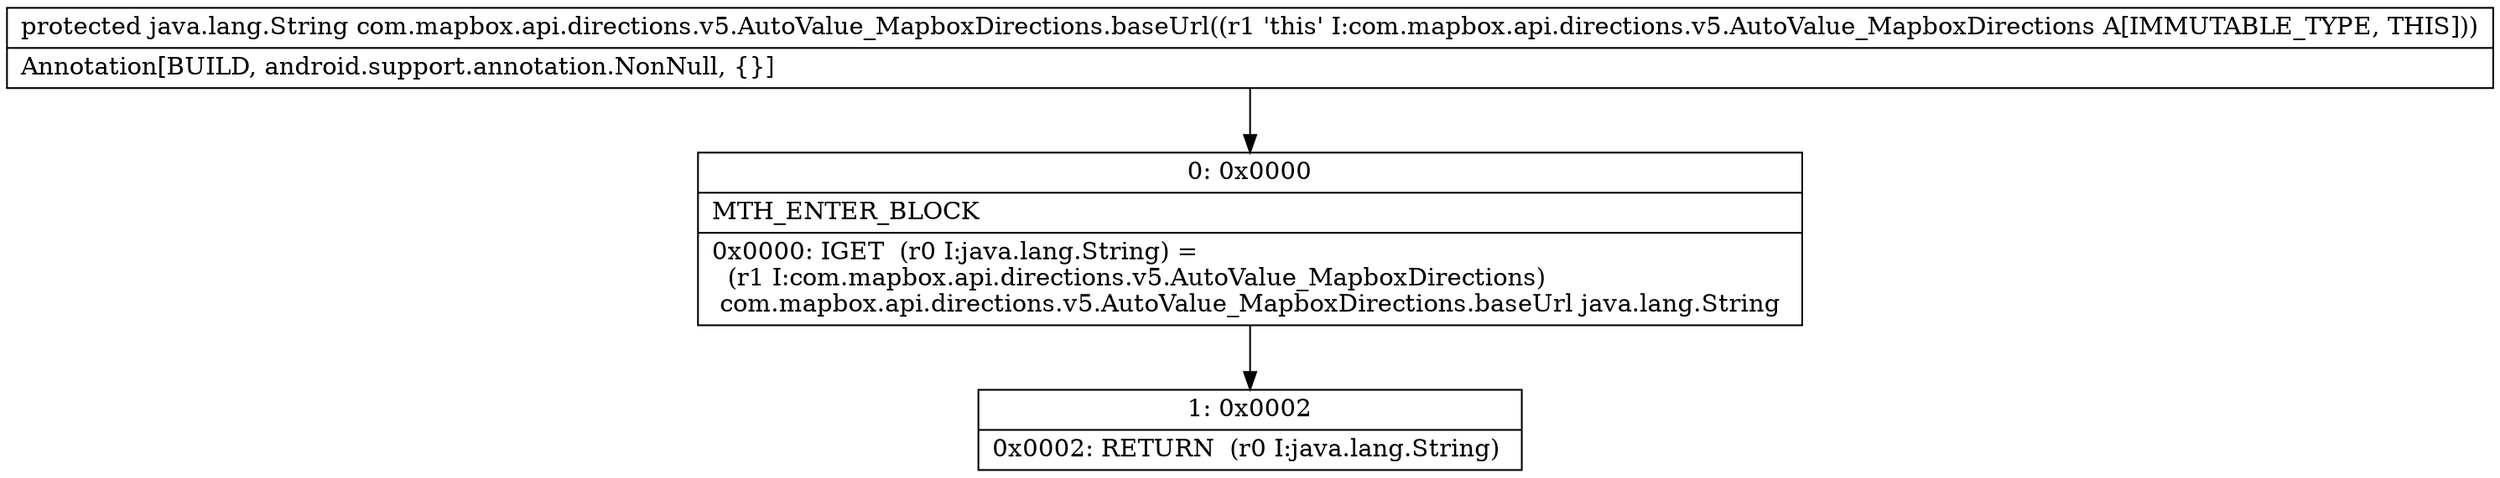 digraph "CFG forcom.mapbox.api.directions.v5.AutoValue_MapboxDirections.baseUrl()Ljava\/lang\/String;" {
Node_0 [shape=record,label="{0\:\ 0x0000|MTH_ENTER_BLOCK\l|0x0000: IGET  (r0 I:java.lang.String) = \l  (r1 I:com.mapbox.api.directions.v5.AutoValue_MapboxDirections)\l com.mapbox.api.directions.v5.AutoValue_MapboxDirections.baseUrl java.lang.String \l}"];
Node_1 [shape=record,label="{1\:\ 0x0002|0x0002: RETURN  (r0 I:java.lang.String) \l}"];
MethodNode[shape=record,label="{protected java.lang.String com.mapbox.api.directions.v5.AutoValue_MapboxDirections.baseUrl((r1 'this' I:com.mapbox.api.directions.v5.AutoValue_MapboxDirections A[IMMUTABLE_TYPE, THIS]))  | Annotation[BUILD, android.support.annotation.NonNull, \{\}]\l}"];
MethodNode -> Node_0;
Node_0 -> Node_1;
}

